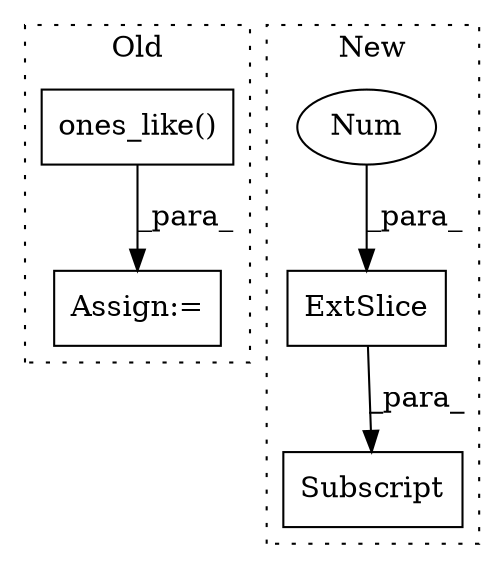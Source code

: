 digraph G {
subgraph cluster0 {
1 [label="ones_like()" a="75" s="5110,5140" l="16,19" shape="box"];
5 [label="Assign:=" a="68" s="5436" l="3" shape="box"];
label = "Old";
style="dotted";
}
subgraph cluster1 {
2 [label="ExtSlice" a="85" s="5533" l="13" shape="box"];
3 [label="Subscript" a="63" s="5533,0" l="19,0" shape="box"];
4 [label="Num" a="76" s="5550" l="1" shape="ellipse"];
label = "New";
style="dotted";
}
1 -> 5 [label="_para_"];
2 -> 3 [label="_para_"];
4 -> 2 [label="_para_"];
}
